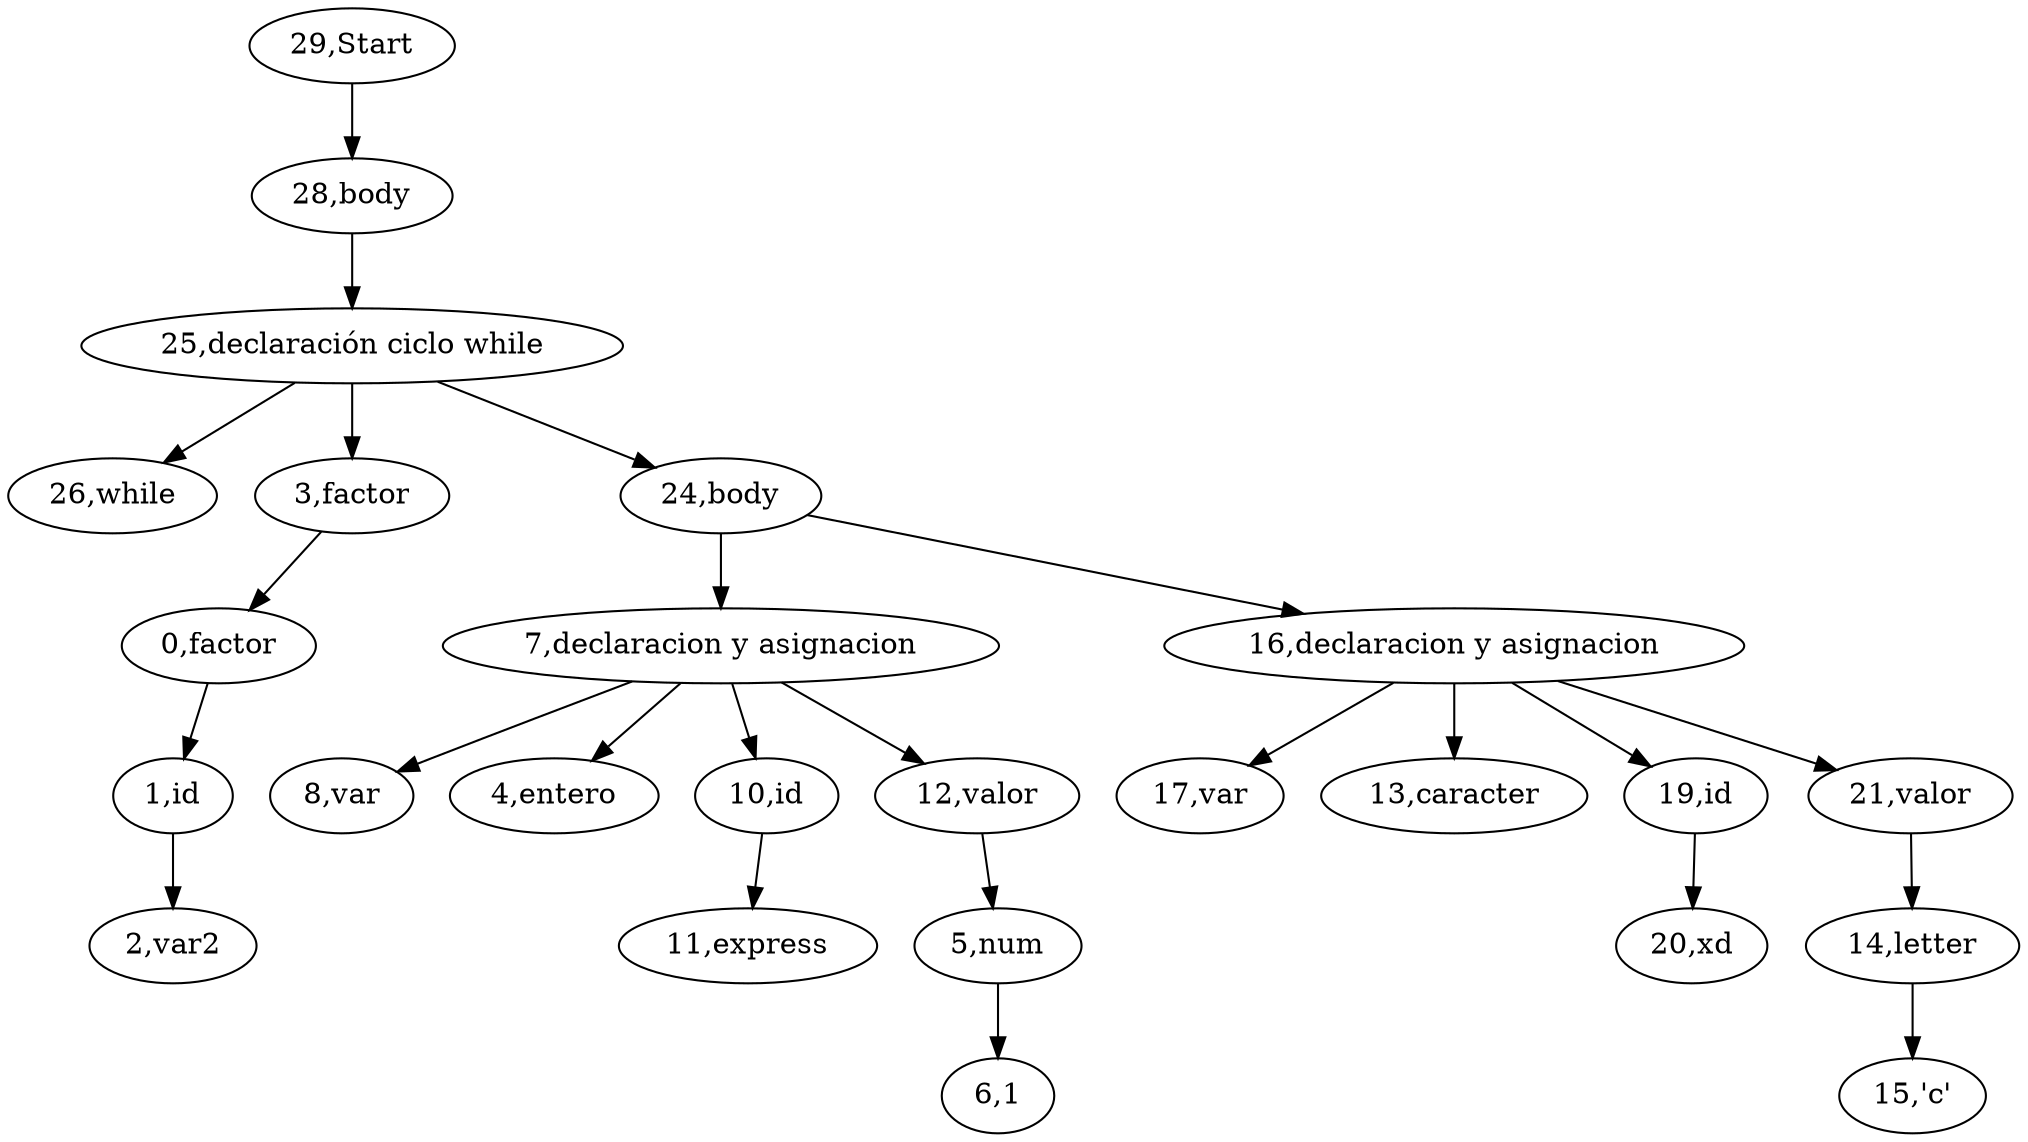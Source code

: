 digraph {
"29,Start" -> "28,body";
"28,body" -> "25,declaración ciclo while";
"25,declaración ciclo while" -> "26,while";
"25,declaración ciclo while" -> "3,factor";
"3,factor" -> "0,factor";
"0,factor" -> "1,id";
"1,id" -> "2,var2";
"25,declaración ciclo while" -> "24,body";
"24,body" -> "7,declaracion y asignacion";
"7,declaracion y asignacion" -> "8,var";
"7,declaracion y asignacion" -> "4,entero";
"7,declaracion y asignacion" -> "10,id";
"10,id" -> "11,express";
"7,declaracion y asignacion" -> "12,valor";
"12,valor" -> "5,num";
"5,num" -> "6,1";
"24,body" -> "16,declaracion y asignacion";
"16,declaracion y asignacion" -> "17,var";
"16,declaracion y asignacion" -> "13,caracter";
"16,declaracion y asignacion" -> "19,id";
"19,id" -> "20,xd";
"16,declaracion y asignacion" -> "21,valor";
"21,valor" -> "14,letter";
"14,letter" -> "15,'c'";

}